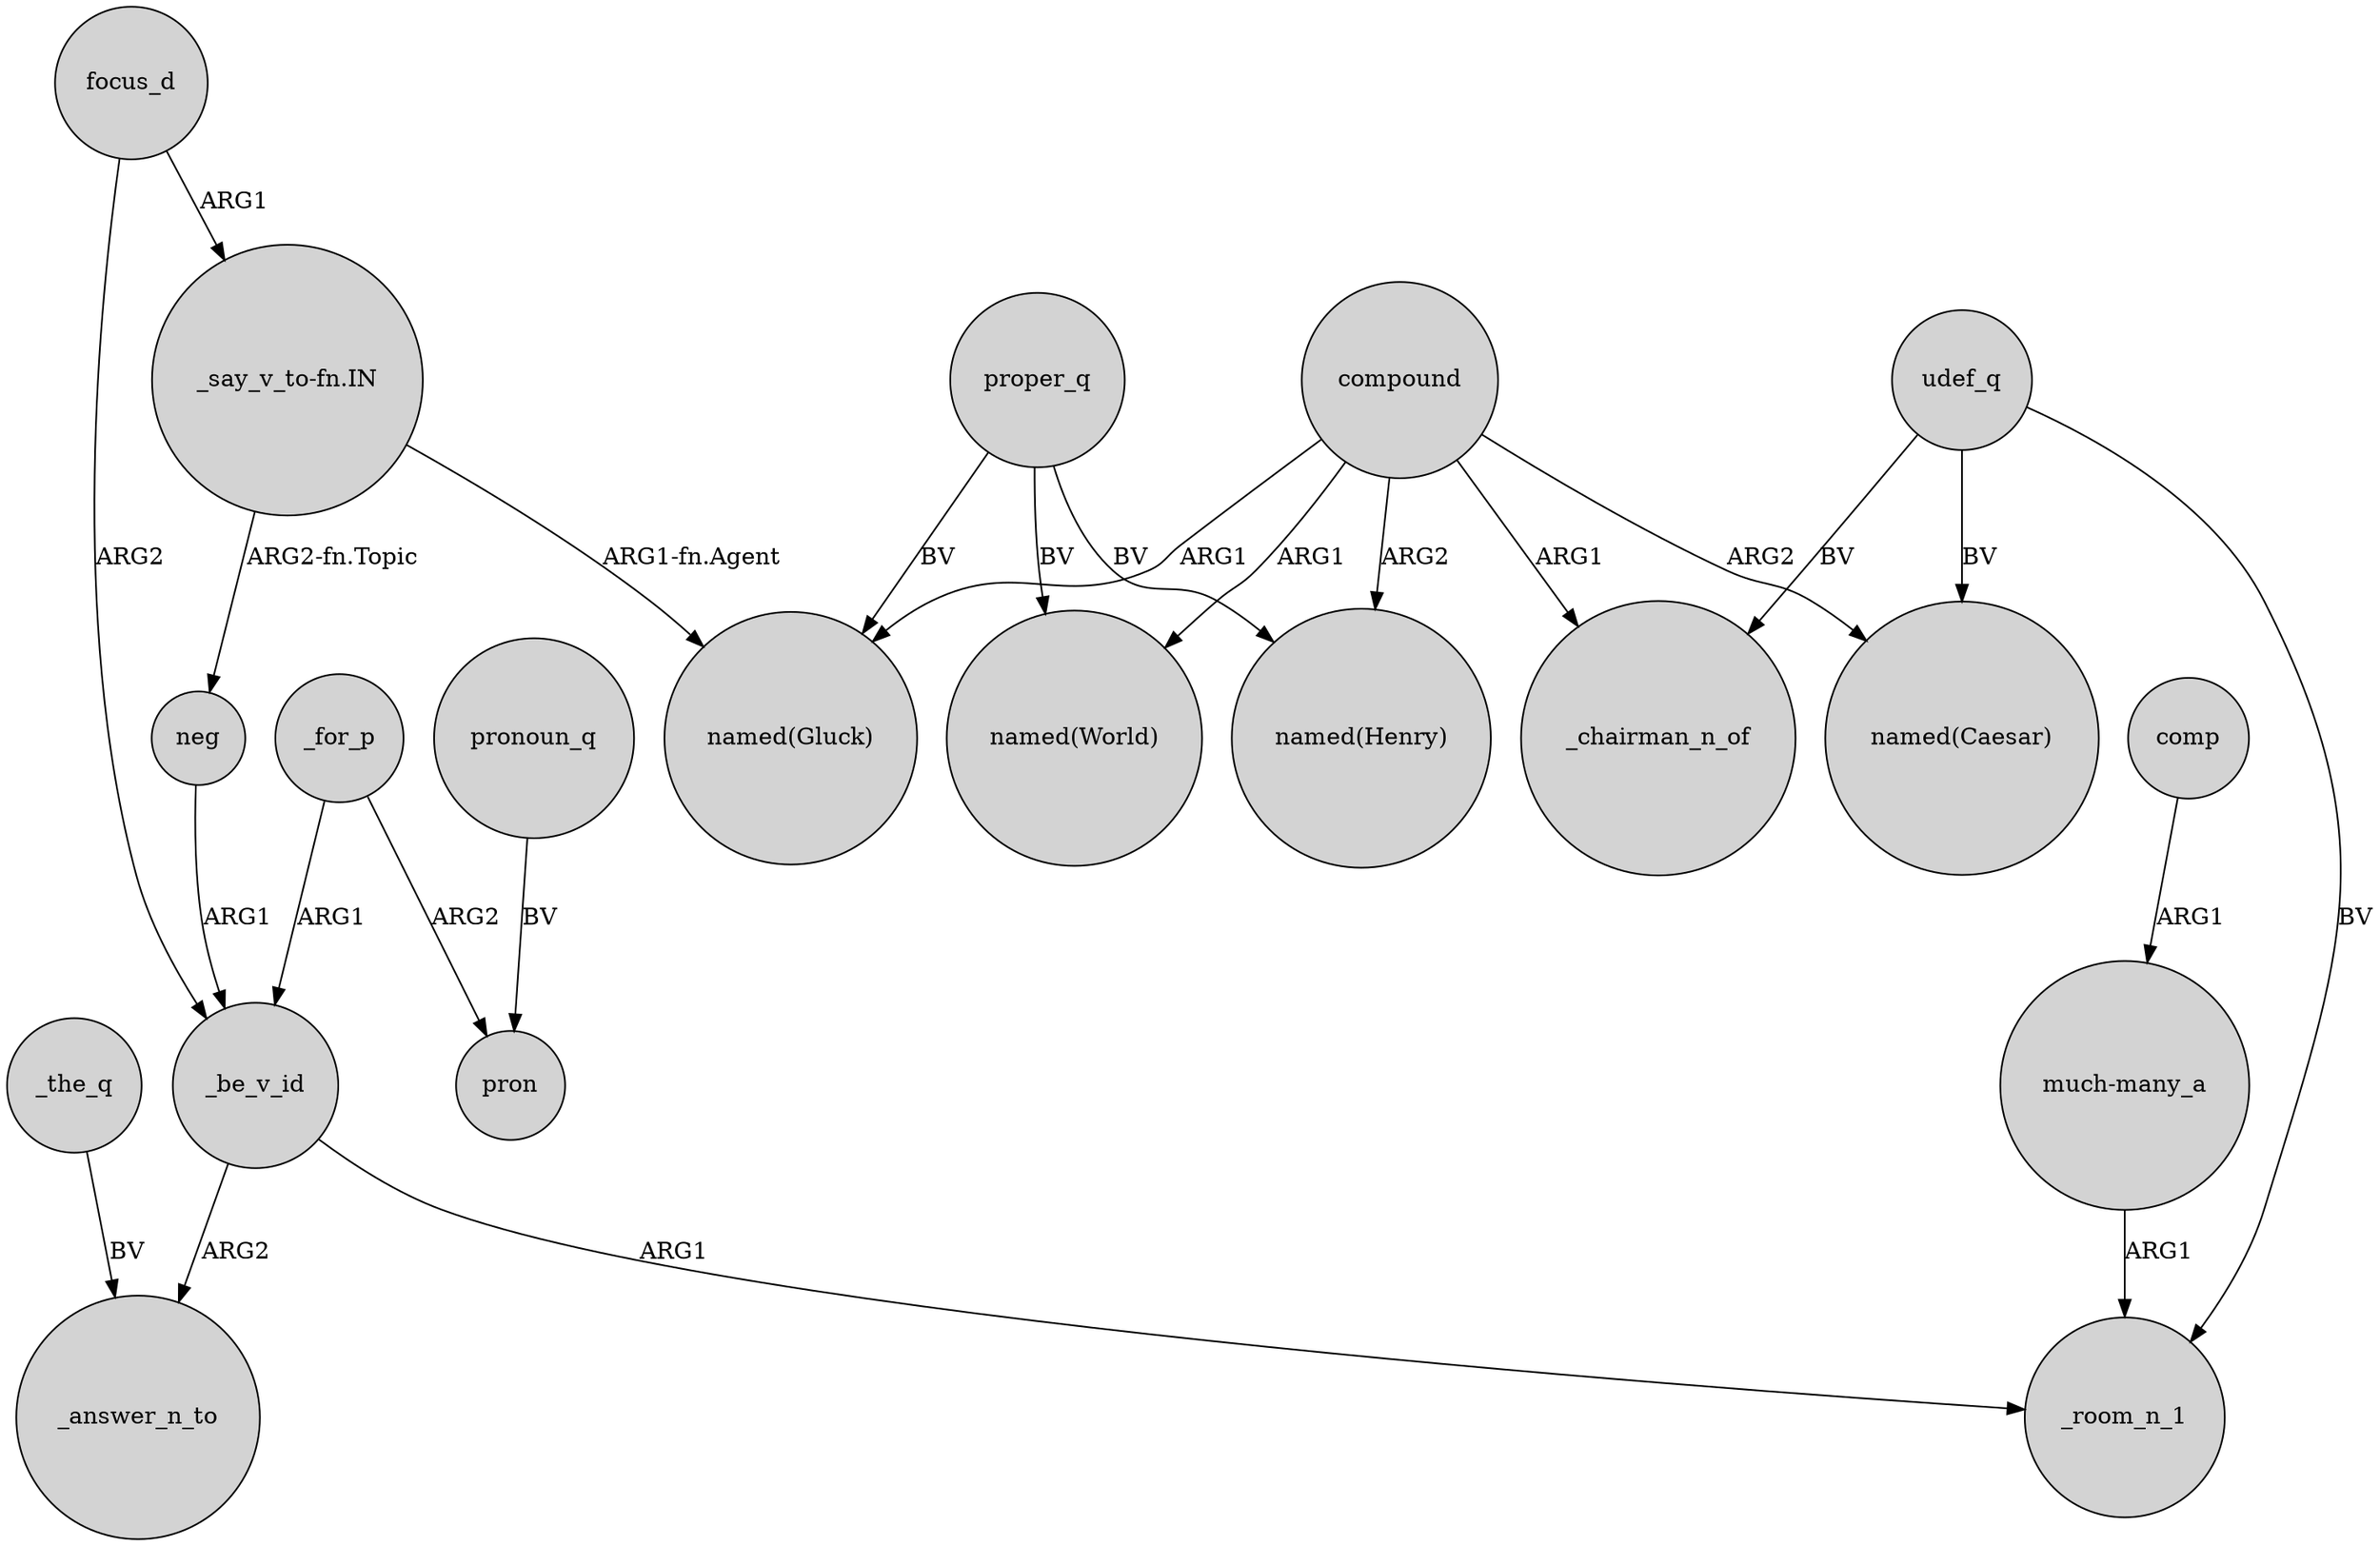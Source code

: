 digraph {
	node [shape=circle style=filled]
	focus_d -> _be_v_id [label=ARG2]
	udef_q -> "named(Caesar)" [label=BV]
	"_say_v_to-fn.IN" -> "named(Gluck)" [label="ARG1-fn.Agent"]
	compound -> _chairman_n_of [label=ARG1]
	"much-many_a" -> _room_n_1 [label=ARG1]
	proper_q -> "named(Gluck)" [label=BV]
	compound -> "named(Gluck)" [label=ARG1]
	udef_q -> _chairman_n_of [label=BV]
	pronoun_q -> pron [label=BV]
	_be_v_id -> _answer_n_to [label=ARG2]
	_for_p -> _be_v_id [label=ARG1]
	comp -> "much-many_a" [label=ARG1]
	compound -> "named(Caesar)" [label=ARG2]
	_for_p -> pron [label=ARG2]
	proper_q -> "named(Henry)" [label=BV]
	_the_q -> _answer_n_to [label=BV]
	compound -> "named(World)" [label=ARG1]
	proper_q -> "named(World)" [label=BV]
	udef_q -> _room_n_1 [label=BV]
	_be_v_id -> _room_n_1 [label=ARG1]
	compound -> "named(Henry)" [label=ARG2]
	"_say_v_to-fn.IN" -> neg [label="ARG2-fn.Topic"]
	neg -> _be_v_id [label=ARG1]
	focus_d -> "_say_v_to-fn.IN" [label=ARG1]
}
